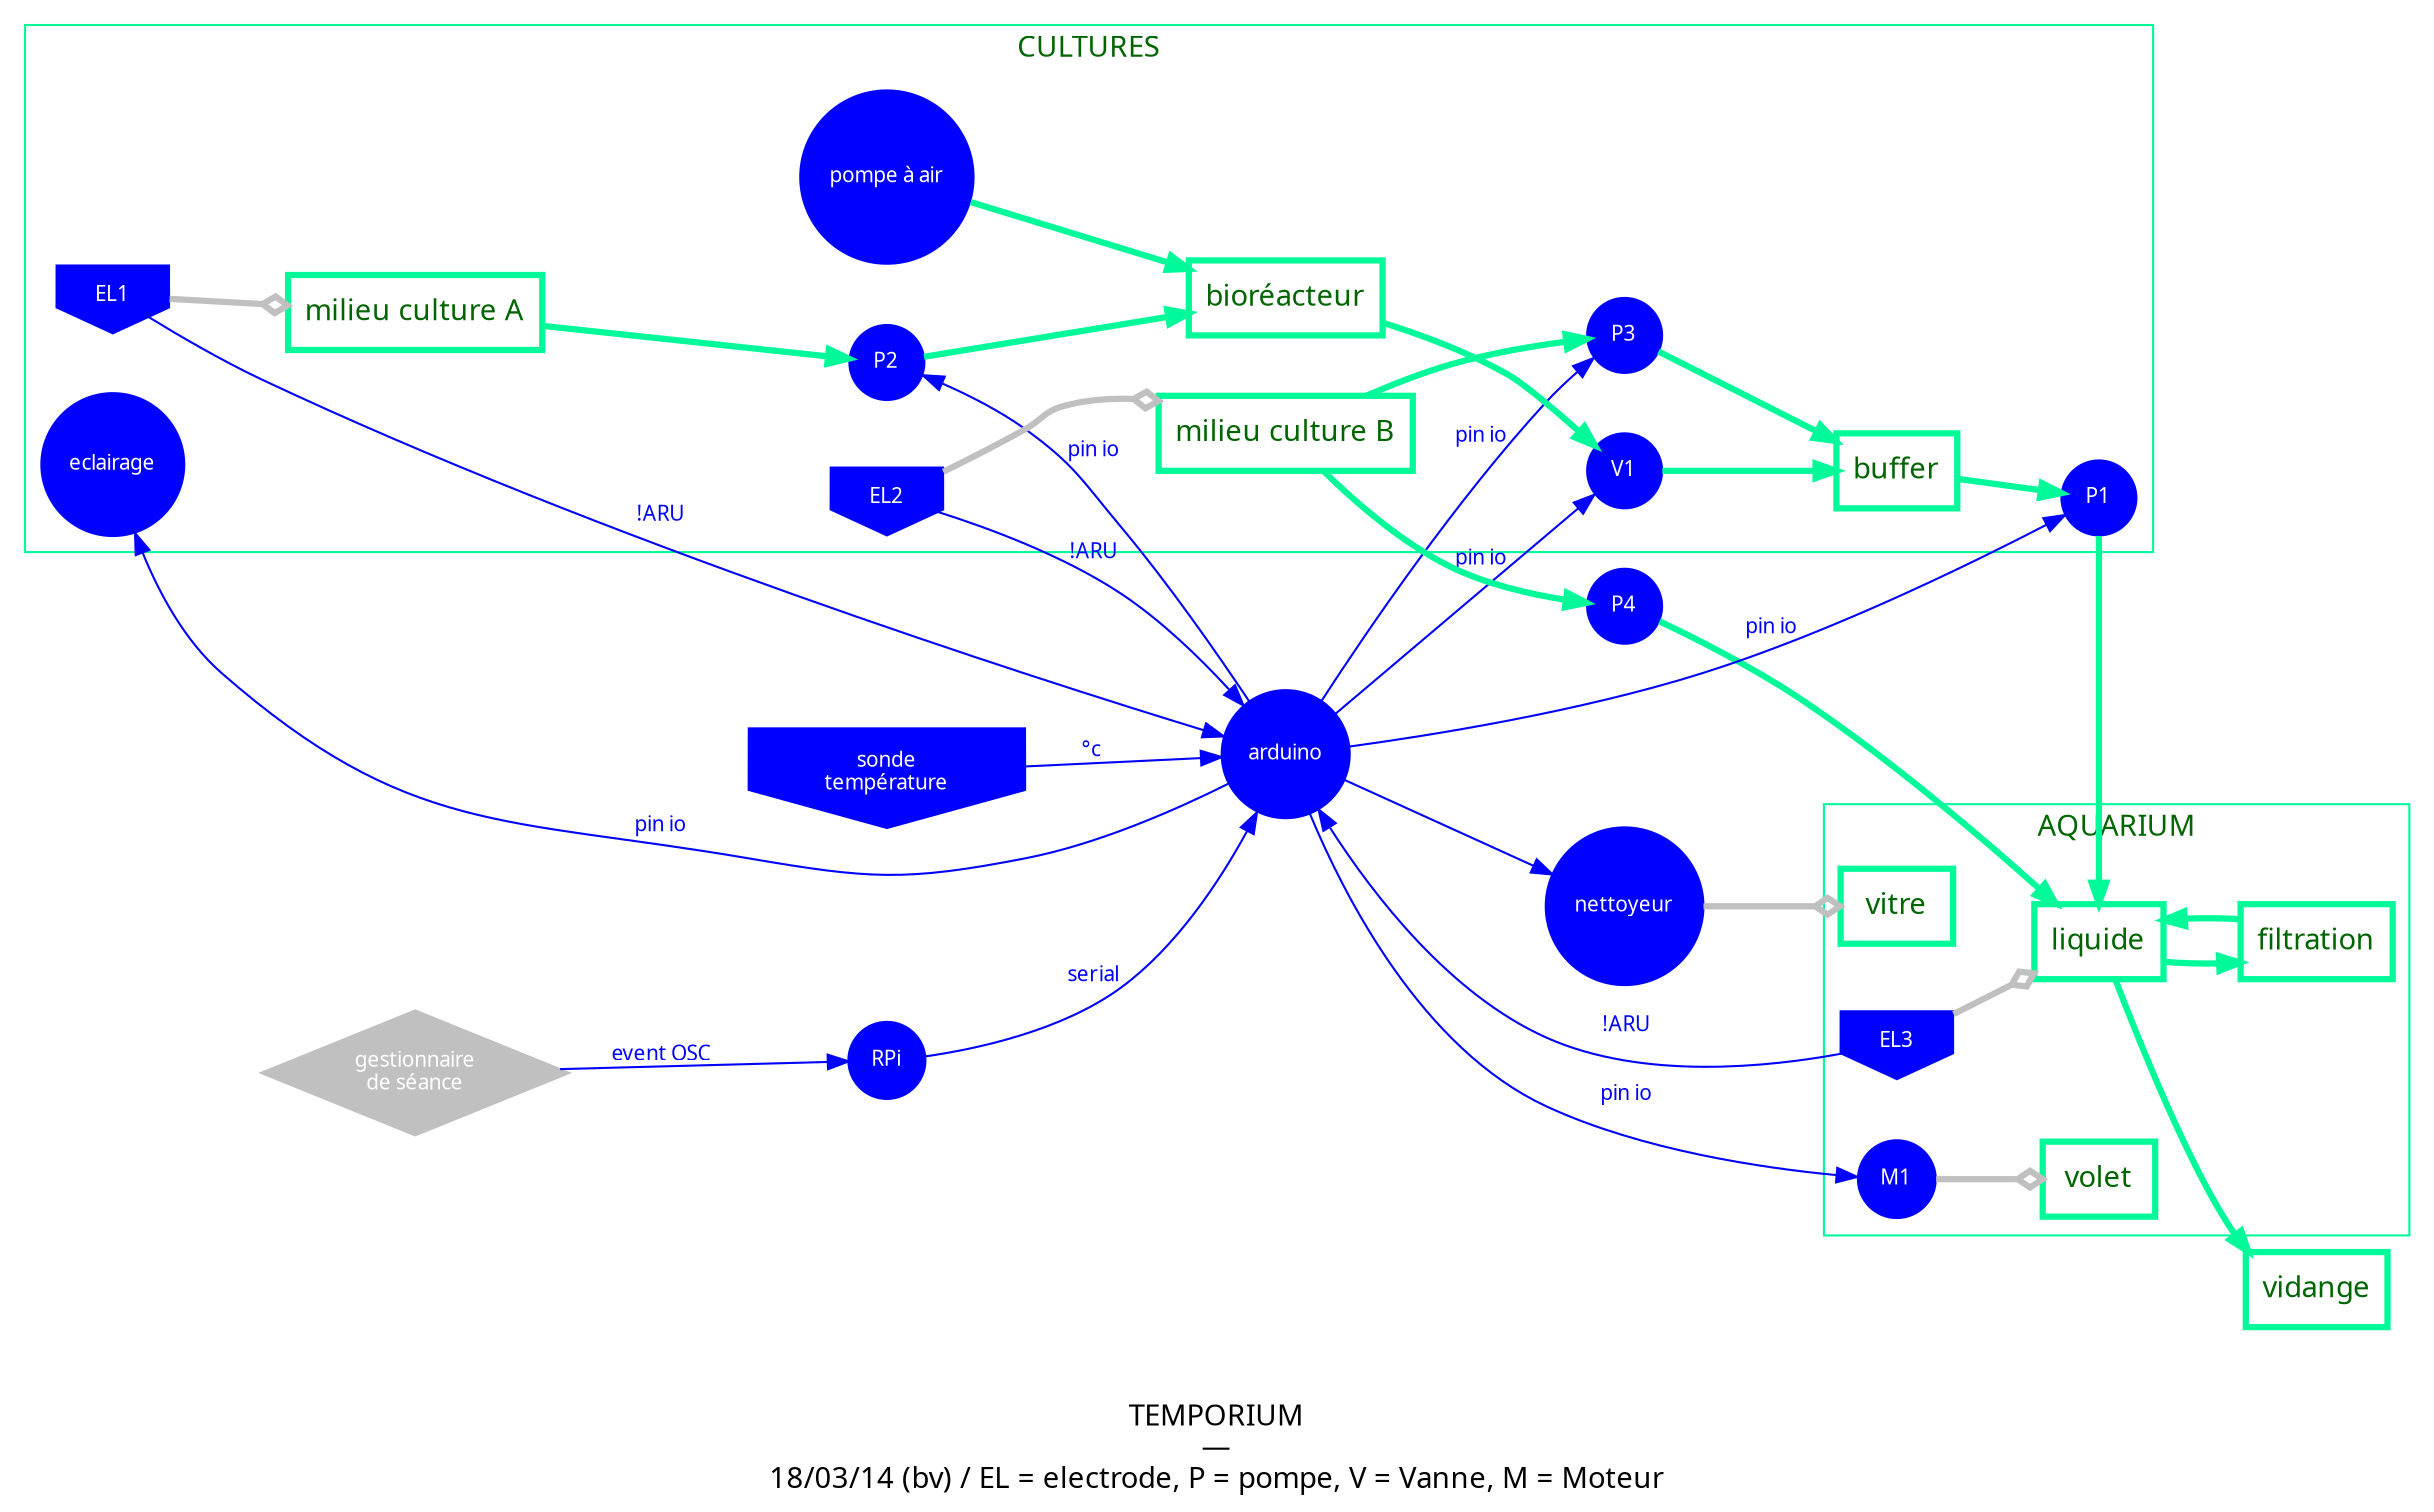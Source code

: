 digraph {
  label="\n\nTEMPORIUM\n—\n18/03/14 (bv) / EL = electrode, P = pompe, V = Vanne, M = Moteur"
  
  rankdir="LR"
  nodesep = .4
 
	layout=dot
  
  fontsize=14
  fontname="myriadpro"
  
  node[fontsize=14, fontname="myriadpro", fontcolor=blue, color=blue, shape=house]
  edge[fontsize=10, fontname="monaco", color=blue]
  
  subgraph tempo {
   	color=mediumspringgreen
  	fontcolor=darkgreen
    subgraph device {
      
      node[shape=circle, fontsize=10, style="filled", color=blue, fontcolor=white]
      
      P1 P2 P3 P4 V1 M1
      pompe_air
      arduino
      RPi
      nettoyeur
      conduite [color=grey, shape=diamond, label="gestionnaire\nde séance"]
      eclairage

      subgraph sensor{
        node[shape=invhouse]

        EL1 
        EL2
				EL3
        temp
      }
    }
    subgraph organs {
      
      node[shape=box, color=mediumspringgreen, fontcolor=darkgreen, penwidth=3]
			
      subgraph cluster_bioreact {
        label="CULTURES"

        bioreact
        buffer
        milieu_A
        milieu_B
        P1 P2 P3 V1 EL2 EL1
        pompe_air
        eclairage
      }
      subgraph cluster_aquarium {
      
        label="AQUARIUM"
        
        vitre
        volet
        liquide
        filtration
        M1
        EL3
      }
      buffer
      vidange
    }
    

    // RELATIONS
    
    subgraph orders {
      edge[color=blue, fontcolor=blue]
      
      conduite -> RPi [label=" event OSC"]
      RPi -> arduino [label=" serial"]
      arduino  -> nettoyeur
      arduino -> {P1, P2, P3, V1, M1, eclairage} [label=" pin io"]
      
      EL1 -> arduino      [label=" !ARU"]
      EL2 -> arduino      [label=" !ARU"]
      EL3 -> arduino      [label=" !ARU"]
      temp -> arduino			[label="°c"]

    }
    subgraph contact {
      edge[arrowhead = ediamond, penwidth=3, color=grey]
      EL1 -> milieu_A
      EL2 -> milieu_B
      EL3 -> liquide
	    nettoyeur -> vitre
			M1 -> volet
    }
    subgraph fluid {
      edge[penwidth=3, color=mediumspringgreen]
      
			bioreact -> V1 -> buffer ->  P1 -> liquide
      milieu_A -> P2 -> bioreact
      milieu_B -> P3 -> buffer
      liquide -> vidange
      pompe_air -> bioreact
      filtration -> liquide -> filtration
      milieu_B -> P4 -> liquide
    }
    
	}
	
	temp 		 [label="sonde\ntempérature"]
	milieu_B [label="milieu culture B"]
	milieu_A [label="milieu culture A"]
	bioreact [label="bioréacteur"]
	pompe_air[label="pompe à air"]
}